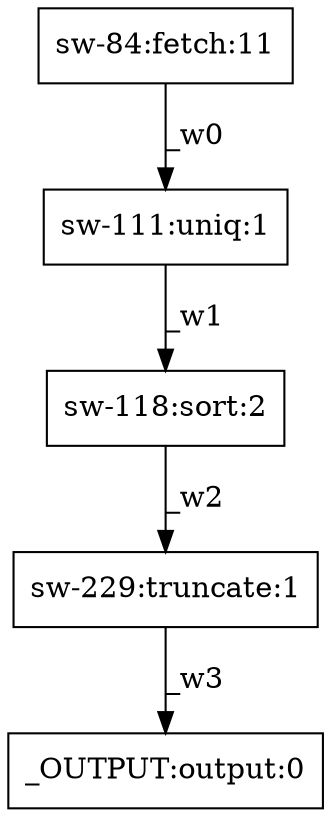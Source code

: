 digraph test1 { node [shape=box] "_OUTPUT" [label="_OUTPUT:output:0"];"sw-111" [label="sw-111:uniq:1"];"sw-229" [label="sw-229:truncate:1"];"sw-84" [label="sw-84:fetch:11"];"sw-118" [label="sw-118:sort:2"];"sw-84" -> "sw-111" [label="_w0"];"sw-111" -> "sw-118" [label="_w1"];"sw-118" -> "sw-229" [label="_w2"];"sw-229" -> "_OUTPUT" [label="_w3"];}